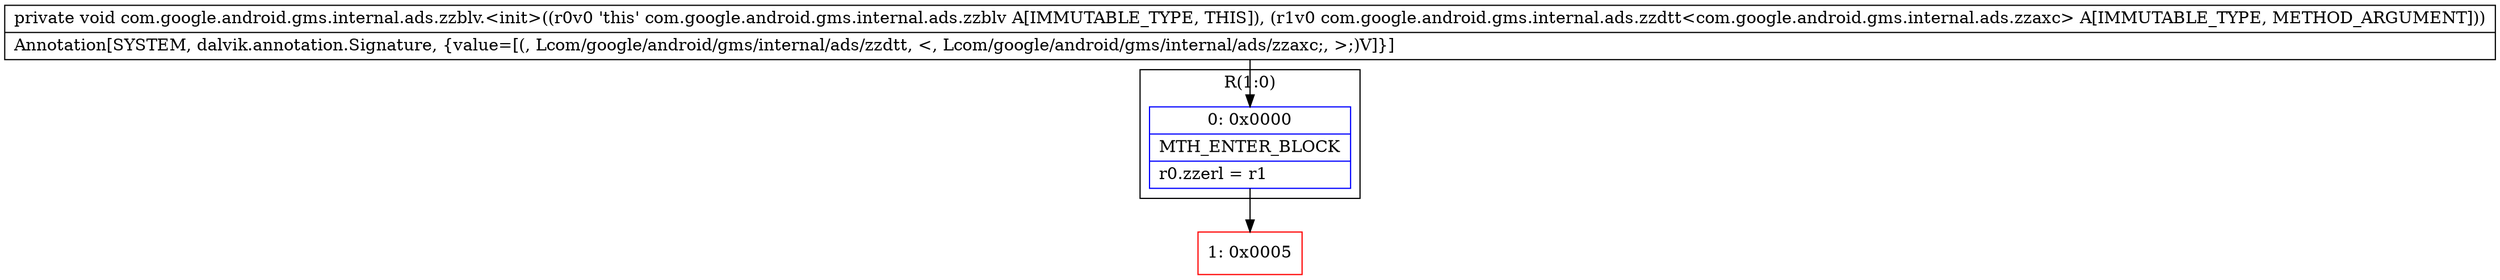 digraph "CFG forcom.google.android.gms.internal.ads.zzblv.\<init\>(Lcom\/google\/android\/gms\/internal\/ads\/zzdtt;)V" {
subgraph cluster_Region_729733025 {
label = "R(1:0)";
node [shape=record,color=blue];
Node_0 [shape=record,label="{0\:\ 0x0000|MTH_ENTER_BLOCK\l|r0.zzerl = r1\l}"];
}
Node_1 [shape=record,color=red,label="{1\:\ 0x0005}"];
MethodNode[shape=record,label="{private void com.google.android.gms.internal.ads.zzblv.\<init\>((r0v0 'this' com.google.android.gms.internal.ads.zzblv A[IMMUTABLE_TYPE, THIS]), (r1v0 com.google.android.gms.internal.ads.zzdtt\<com.google.android.gms.internal.ads.zzaxc\> A[IMMUTABLE_TYPE, METHOD_ARGUMENT]))  | Annotation[SYSTEM, dalvik.annotation.Signature, \{value=[(, Lcom\/google\/android\/gms\/internal\/ads\/zzdtt, \<, Lcom\/google\/android\/gms\/internal\/ads\/zzaxc;, \>;)V]\}]\l}"];
MethodNode -> Node_0;
Node_0 -> Node_1;
}

